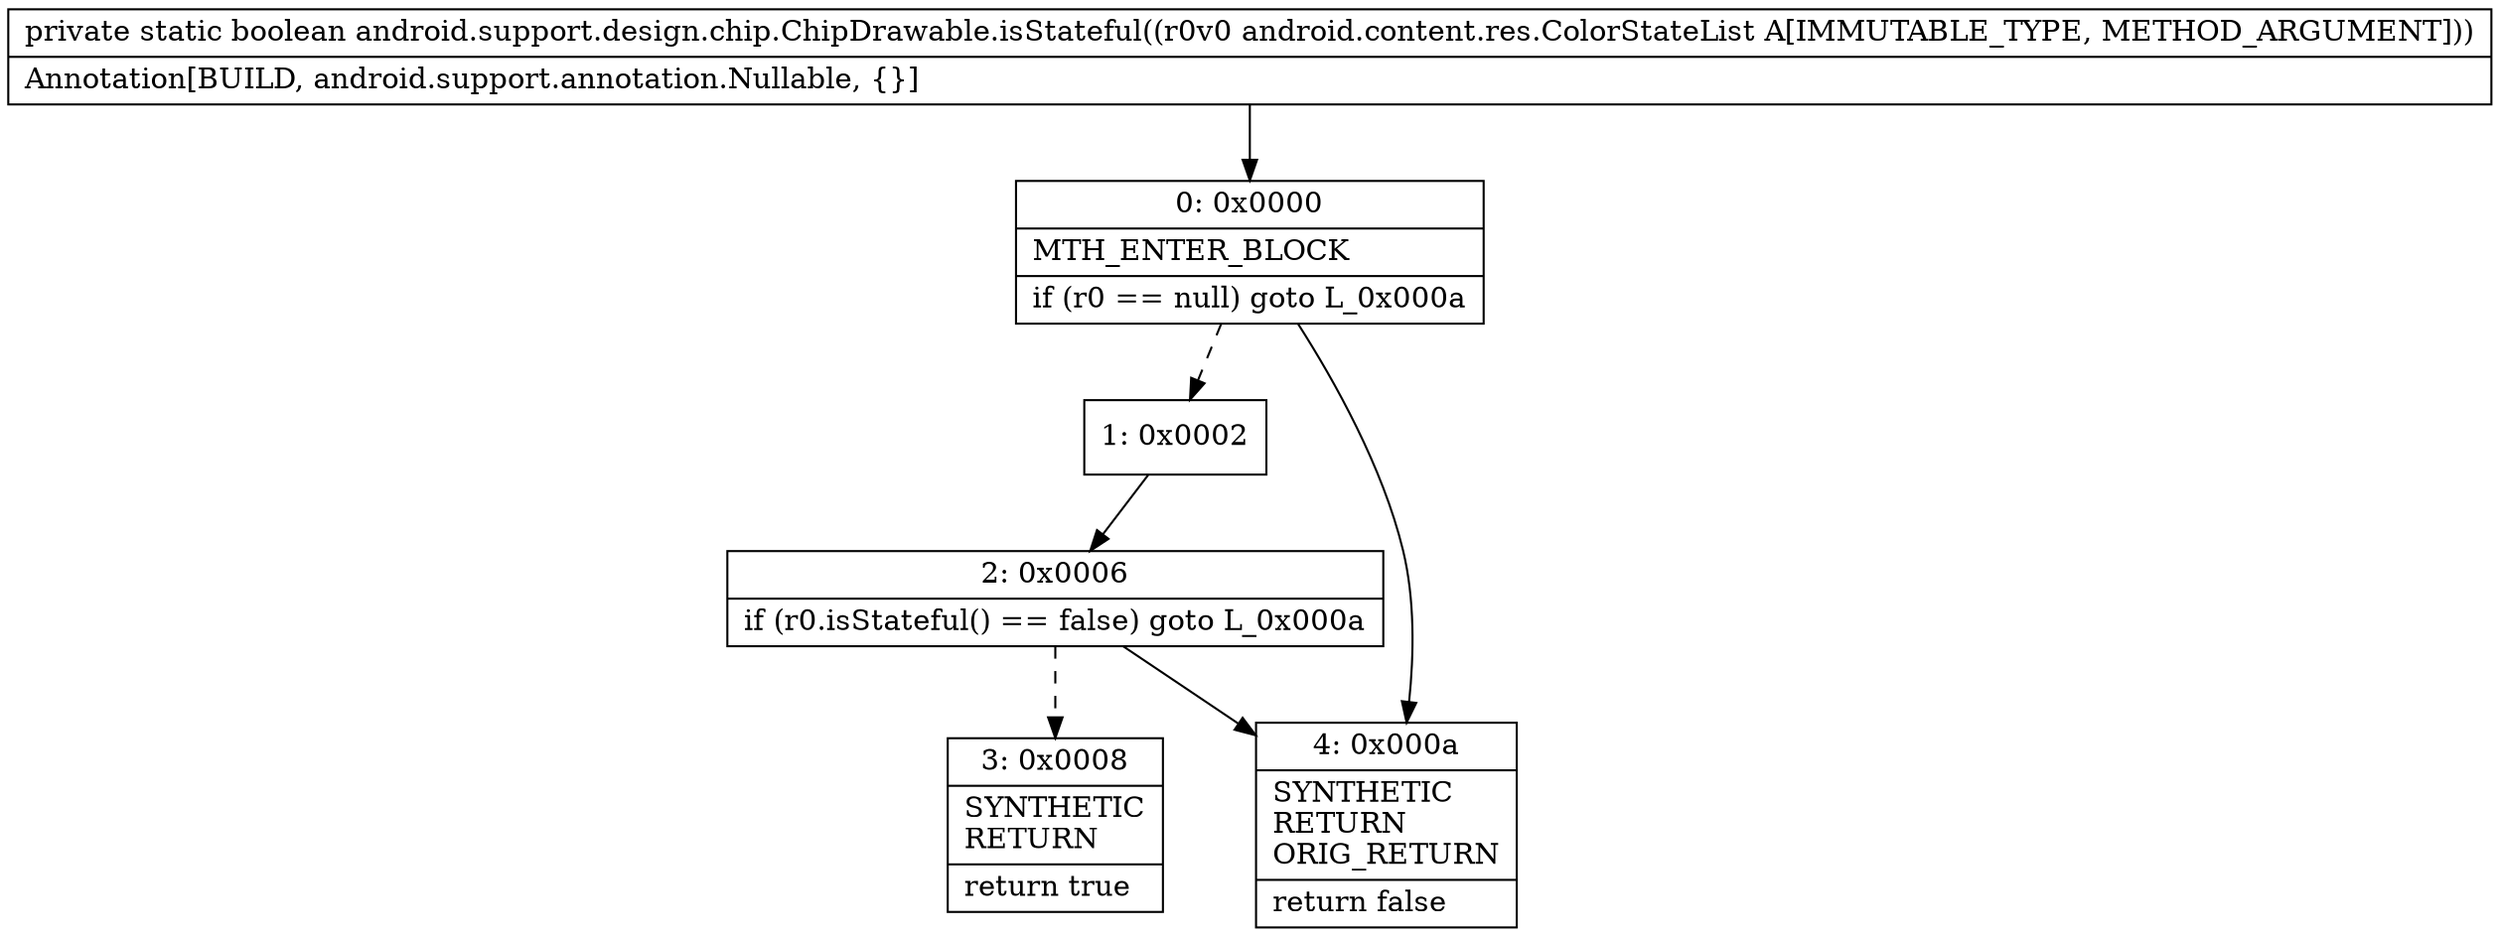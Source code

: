 digraph "CFG forandroid.support.design.chip.ChipDrawable.isStateful(Landroid\/content\/res\/ColorStateList;)Z" {
Node_0 [shape=record,label="{0\:\ 0x0000|MTH_ENTER_BLOCK\l|if (r0 == null) goto L_0x000a\l}"];
Node_1 [shape=record,label="{1\:\ 0x0002}"];
Node_2 [shape=record,label="{2\:\ 0x0006|if (r0.isStateful() == false) goto L_0x000a\l}"];
Node_3 [shape=record,label="{3\:\ 0x0008|SYNTHETIC\lRETURN\l|return true\l}"];
Node_4 [shape=record,label="{4\:\ 0x000a|SYNTHETIC\lRETURN\lORIG_RETURN\l|return false\l}"];
MethodNode[shape=record,label="{private static boolean android.support.design.chip.ChipDrawable.isStateful((r0v0 android.content.res.ColorStateList A[IMMUTABLE_TYPE, METHOD_ARGUMENT]))  | Annotation[BUILD, android.support.annotation.Nullable, \{\}]\l}"];
MethodNode -> Node_0;
Node_0 -> Node_1[style=dashed];
Node_0 -> Node_4;
Node_1 -> Node_2;
Node_2 -> Node_3[style=dashed];
Node_2 -> Node_4;
}

